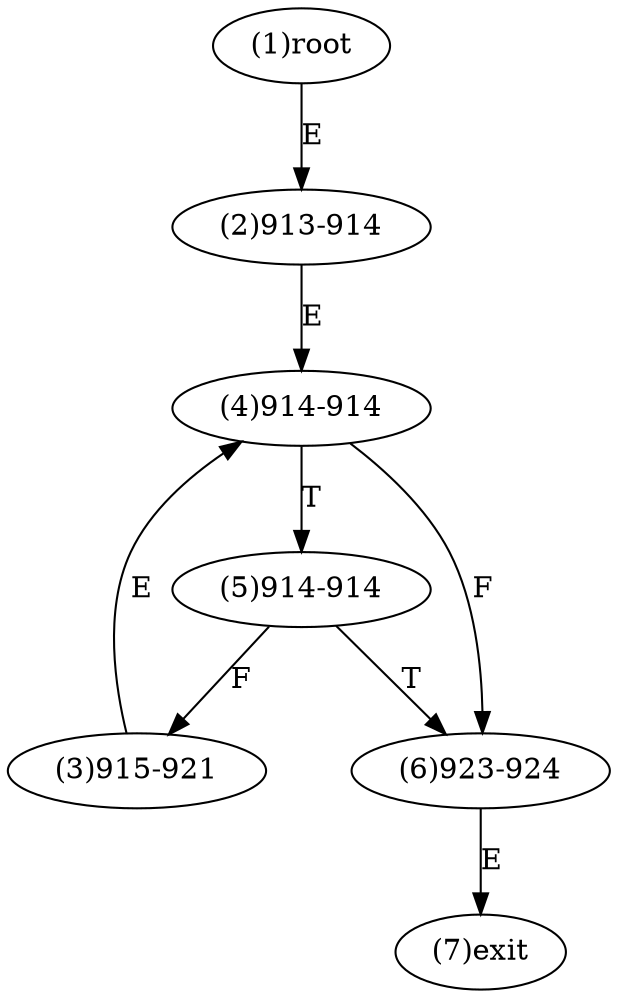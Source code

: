 digraph "" { 
1[ label="(1)root"];
2[ label="(2)913-914"];
3[ label="(3)915-921"];
4[ label="(4)914-914"];
5[ label="(5)914-914"];
6[ label="(6)923-924"];
7[ label="(7)exit"];
1->2[ label="E"];
2->4[ label="E"];
3->4[ label="E"];
4->6[ label="F"];
4->5[ label="T"];
5->3[ label="F"];
5->6[ label="T"];
6->7[ label="E"];
}